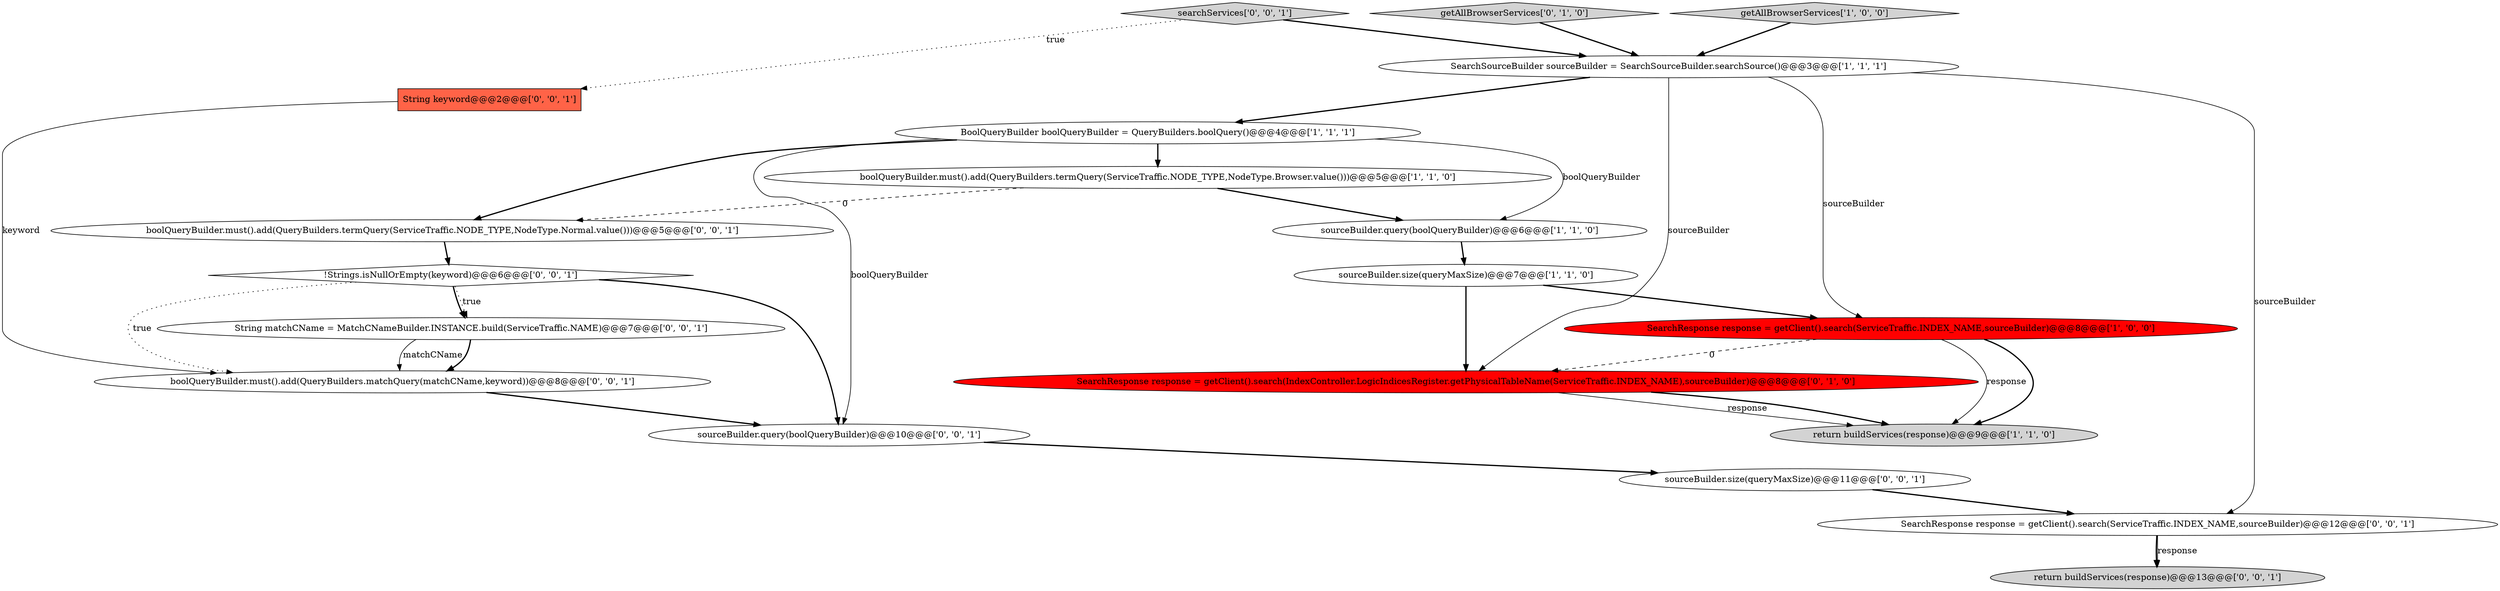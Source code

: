digraph {
15 [style = filled, label = "String keyword@@@2@@@['0', '0', '1']", fillcolor = tomato, shape = box image = "AAA0AAABBB3BBB"];
3 [style = filled, label = "sourceBuilder.size(queryMaxSize)@@@7@@@['1', '1', '0']", fillcolor = white, shape = ellipse image = "AAA0AAABBB1BBB"];
18 [style = filled, label = "boolQueryBuilder.must().add(QueryBuilders.matchQuery(matchCName,keyword))@@@8@@@['0', '0', '1']", fillcolor = white, shape = ellipse image = "AAA0AAABBB3BBB"];
10 [style = filled, label = "sourceBuilder.query(boolQueryBuilder)@@@10@@@['0', '0', '1']", fillcolor = white, shape = ellipse image = "AAA0AAABBB3BBB"];
11 [style = filled, label = "sourceBuilder.size(queryMaxSize)@@@11@@@['0', '0', '1']", fillcolor = white, shape = ellipse image = "AAA0AAABBB3BBB"];
0 [style = filled, label = "SearchResponse response = getClient().search(ServiceTraffic.INDEX_NAME,sourceBuilder)@@@8@@@['1', '0', '0']", fillcolor = red, shape = ellipse image = "AAA1AAABBB1BBB"];
4 [style = filled, label = "return buildServices(response)@@@9@@@['1', '1', '0']", fillcolor = lightgray, shape = ellipse image = "AAA0AAABBB1BBB"];
2 [style = filled, label = "SearchSourceBuilder sourceBuilder = SearchSourceBuilder.searchSource()@@@3@@@['1', '1', '1']", fillcolor = white, shape = ellipse image = "AAA0AAABBB1BBB"];
16 [style = filled, label = "return buildServices(response)@@@13@@@['0', '0', '1']", fillcolor = lightgray, shape = ellipse image = "AAA0AAABBB3BBB"];
5 [style = filled, label = "boolQueryBuilder.must().add(QueryBuilders.termQuery(ServiceTraffic.NODE_TYPE,NodeType.Browser.value()))@@@5@@@['1', '1', '0']", fillcolor = white, shape = ellipse image = "AAA0AAABBB1BBB"];
17 [style = filled, label = "!Strings.isNullOrEmpty(keyword)@@@6@@@['0', '0', '1']", fillcolor = white, shape = diamond image = "AAA0AAABBB3BBB"];
9 [style = filled, label = "SearchResponse response = getClient().search(IndexController.LogicIndicesRegister.getPhysicalTableName(ServiceTraffic.INDEX_NAME),sourceBuilder)@@@8@@@['0', '1', '0']", fillcolor = red, shape = ellipse image = "AAA1AAABBB2BBB"];
7 [style = filled, label = "BoolQueryBuilder boolQueryBuilder = QueryBuilders.boolQuery()@@@4@@@['1', '1', '1']", fillcolor = white, shape = ellipse image = "AAA0AAABBB1BBB"];
14 [style = filled, label = "String matchCName = MatchCNameBuilder.INSTANCE.build(ServiceTraffic.NAME)@@@7@@@['0', '0', '1']", fillcolor = white, shape = ellipse image = "AAA0AAABBB3BBB"];
1 [style = filled, label = "getAllBrowserServices['1', '0', '0']", fillcolor = lightgray, shape = diamond image = "AAA0AAABBB1BBB"];
19 [style = filled, label = "SearchResponse response = getClient().search(ServiceTraffic.INDEX_NAME,sourceBuilder)@@@12@@@['0', '0', '1']", fillcolor = white, shape = ellipse image = "AAA0AAABBB3BBB"];
12 [style = filled, label = "boolQueryBuilder.must().add(QueryBuilders.termQuery(ServiceTraffic.NODE_TYPE,NodeType.Normal.value()))@@@5@@@['0', '0', '1']", fillcolor = white, shape = ellipse image = "AAA0AAABBB3BBB"];
8 [style = filled, label = "getAllBrowserServices['0', '1', '0']", fillcolor = lightgray, shape = diamond image = "AAA0AAABBB2BBB"];
13 [style = filled, label = "searchServices['0', '0', '1']", fillcolor = lightgray, shape = diamond image = "AAA0AAABBB3BBB"];
6 [style = filled, label = "sourceBuilder.query(boolQueryBuilder)@@@6@@@['1', '1', '0']", fillcolor = white, shape = ellipse image = "AAA0AAABBB1BBB"];
17->10 [style = bold, label=""];
6->3 [style = bold, label=""];
0->4 [style = solid, label="response"];
5->12 [style = dashed, label="0"];
17->18 [style = dotted, label="true"];
9->4 [style = solid, label="response"];
7->12 [style = bold, label=""];
9->4 [style = bold, label=""];
2->19 [style = solid, label="sourceBuilder"];
12->17 [style = bold, label=""];
17->14 [style = dotted, label="true"];
11->19 [style = bold, label=""];
7->6 [style = solid, label="boolQueryBuilder"];
3->0 [style = bold, label=""];
19->16 [style = bold, label=""];
3->9 [style = bold, label=""];
7->5 [style = bold, label=""];
2->9 [style = solid, label="sourceBuilder"];
5->6 [style = bold, label=""];
18->10 [style = bold, label=""];
8->2 [style = bold, label=""];
7->10 [style = solid, label="boolQueryBuilder"];
19->16 [style = solid, label="response"];
0->4 [style = bold, label=""];
17->14 [style = bold, label=""];
15->18 [style = solid, label="keyword"];
2->0 [style = solid, label="sourceBuilder"];
14->18 [style = solid, label="matchCName"];
14->18 [style = bold, label=""];
13->15 [style = dotted, label="true"];
1->2 [style = bold, label=""];
2->7 [style = bold, label=""];
0->9 [style = dashed, label="0"];
13->2 [style = bold, label=""];
10->11 [style = bold, label=""];
}
